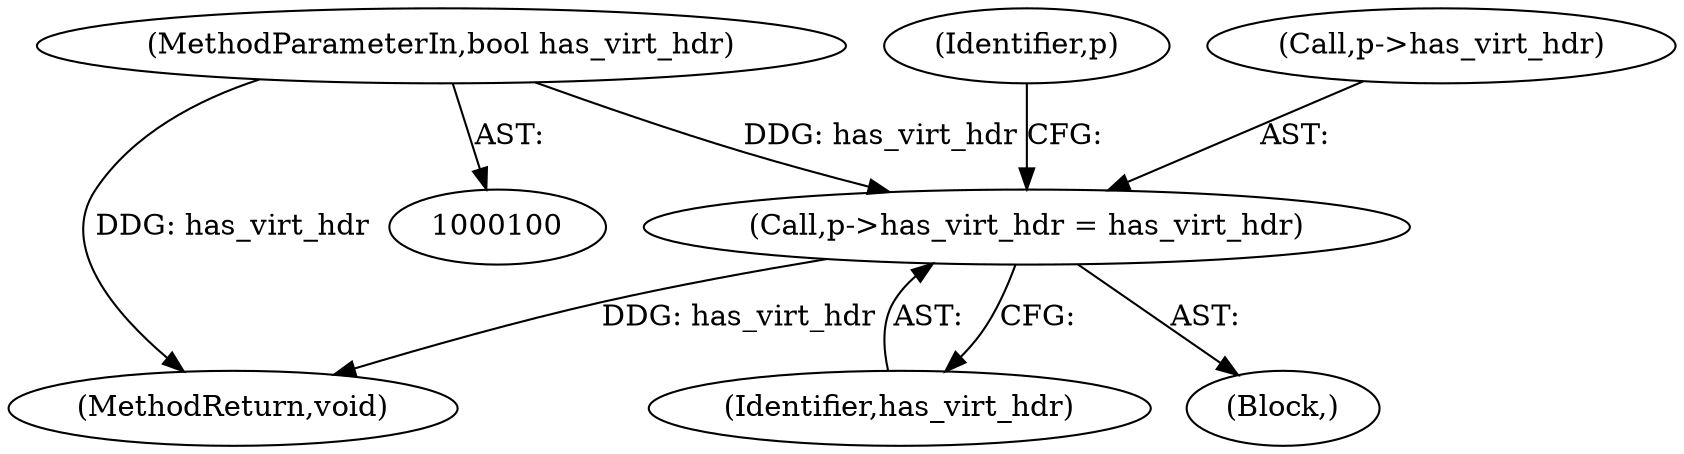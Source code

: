 digraph "0_qemu_47882fa4975bf0b58dd74474329fdd7154e8f04c@pointer" {
"1000133" [label="(Call,p->has_virt_hdr = has_virt_hdr)"];
"1000104" [label="(MethodParameterIn,bool has_virt_hdr)"];
"1000195" [label="(MethodReturn,void)"];
"1000104" [label="(MethodParameterIn,bool has_virt_hdr)"];
"1000142" [label="(Identifier,p)"];
"1000134" [label="(Call,p->has_virt_hdr)"];
"1000105" [label="(Block,)"];
"1000133" [label="(Call,p->has_virt_hdr = has_virt_hdr)"];
"1000137" [label="(Identifier,has_virt_hdr)"];
"1000133" -> "1000105"  [label="AST: "];
"1000133" -> "1000137"  [label="CFG: "];
"1000134" -> "1000133"  [label="AST: "];
"1000137" -> "1000133"  [label="AST: "];
"1000142" -> "1000133"  [label="CFG: "];
"1000133" -> "1000195"  [label="DDG: has_virt_hdr"];
"1000104" -> "1000133"  [label="DDG: has_virt_hdr"];
"1000104" -> "1000100"  [label="AST: "];
"1000104" -> "1000195"  [label="DDG: has_virt_hdr"];
}
